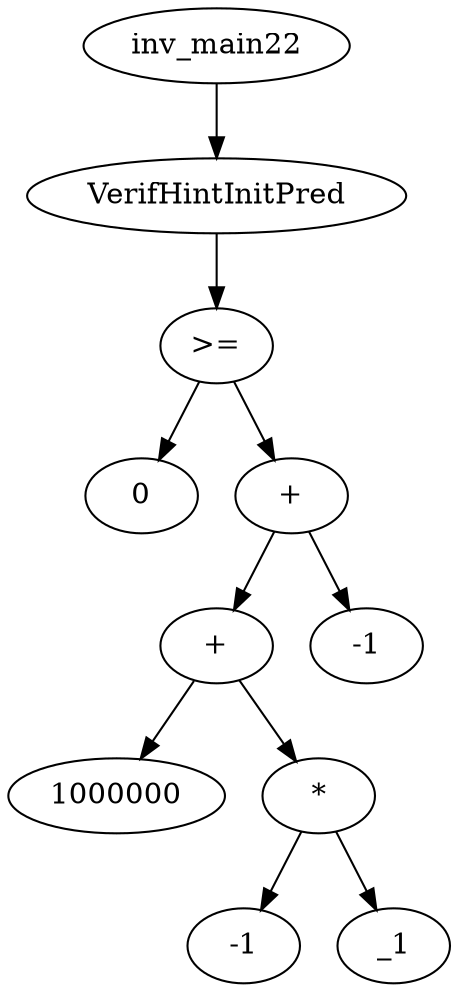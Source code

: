 digraph dag {
0 [label="inv_main22"];
1 [label="VerifHintInitPred"];
2 [label=">="];
3 [label="0"];
4 [label="+"];
5 [label="+"];
6 [label="1000000"];
7 [label="*"];
8 [label="-1"];
9 [label="_1"];
10 [label="-1"];
0->1
1->2
2->4
2 -> 3
4->5
4 -> 10
5->7
5 -> 6
7->9
7 -> 8
}

